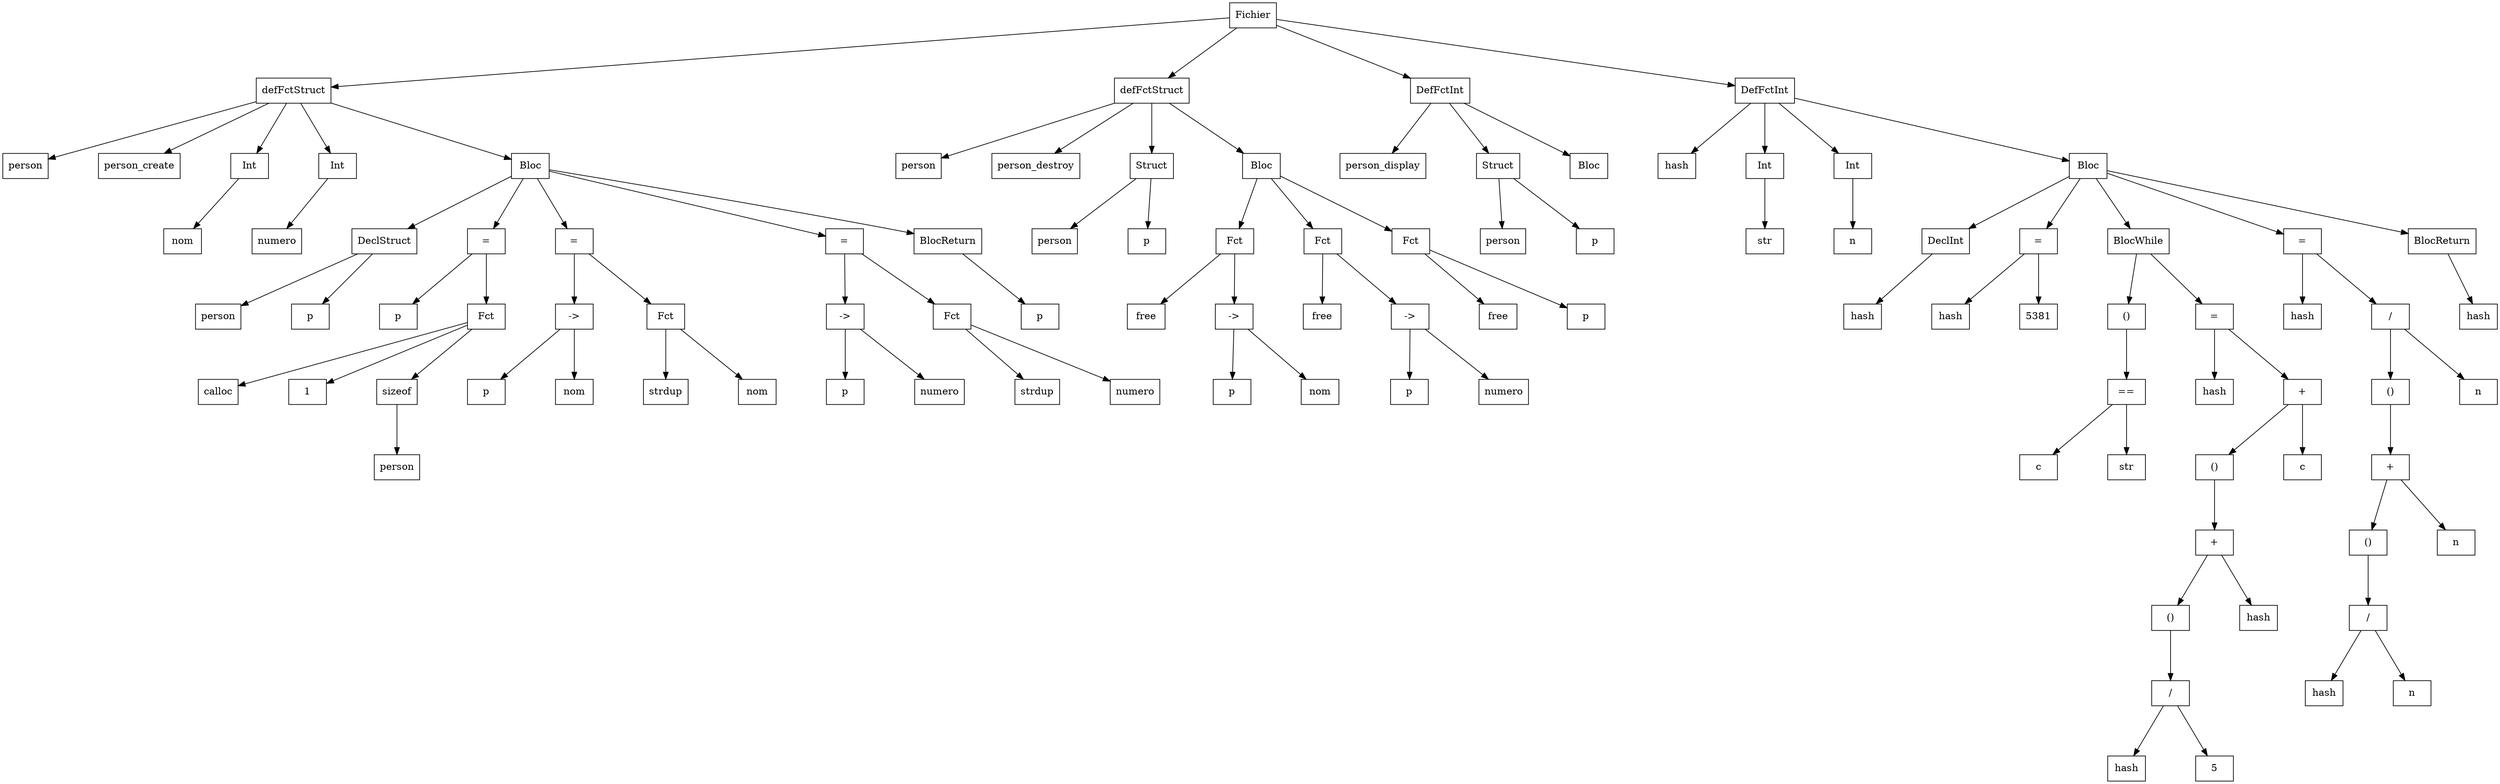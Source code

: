 digraph "ast"{

	nodesep=1;
	ranksep=1;

	N0 [label="Fichier", shape="box"];
	N1 [label="defFctStruct", shape="box"];
	N2 [label="person", shape="box"];
	N3 [label="person_create", shape="box"];
	N4 [label="Int", shape="box"];
	N5 [label="nom", shape="box"];
	N6 [label="Int", shape="box"];
	N7 [label="numero", shape="box"];
	N8 [label="Bloc", shape="box"];
	N9 [label="DeclStruct", shape="box"];
	N10 [label="person", shape="box"];
	N11 [label="p", shape="box"];
	N12 [label="=", shape="box"];
	N13 [label="p", shape="box"];
	N14 [label="Fct", shape="box"];
	N15 [label="calloc", shape="box"];
	N16 [label="1", shape="box"];
	N17 [label="sizeof", shape="box"];
	N18 [label="person", shape="box"];
	N19 [label="=", shape="box"];
	N20 [label="->", shape="box"];
	N21 [label="p", shape="box"];
	N22 [label="nom", shape="box"];
	N23 [label="Fct", shape="box"];
	N24 [label="strdup", shape="box"];
	N25 [label="nom", shape="box"];
	N26 [label="=", shape="box"];
	N27 [label="->", shape="box"];
	N28 [label="p", shape="box"];
	N29 [label="numero", shape="box"];
	N30 [label="Fct", shape="box"];
	N31 [label="strdup", shape="box"];
	N32 [label="numero", shape="box"];
	N33 [label="BlocReturn", shape="box"];
	N34 [label="p", shape="box"];
	N35 [label="defFctStruct", shape="box"];
	N36 [label="person", shape="box"];
	N37 [label="person_destroy", shape="box"];
	N38 [label="Struct", shape="box"];
	N39 [label="person", shape="box"];
	N40 [label="p", shape="box"];
	N41 [label="Bloc", shape="box"];
	N42 [label="Fct", shape="box"];
	N43 [label="free", shape="box"];
	N44 [label="->", shape="box"];
	N45 [label="p", shape="box"];
	N46 [label="nom", shape="box"];
	N47 [label="Fct", shape="box"];
	N48 [label="free", shape="box"];
	N49 [label="->", shape="box"];
	N50 [label="p", shape="box"];
	N51 [label="numero", shape="box"];
	N52 [label="Fct", shape="box"];
	N53 [label="free", shape="box"];
	N54 [label="p", shape="box"];
	N55 [label="DefFctInt", shape="box"];
	N56 [label="person_display", shape="box"];
	N57 [label="Struct", shape="box"];
	N58 [label="person", shape="box"];
	N59 [label="p", shape="box"];
	N60 [label="Bloc", shape="box"];
	N61 [label="DefFctInt", shape="box"];
	N62 [label="hash", shape="box"];
	N63 [label="Int", shape="box"];
	N64 [label="str", shape="box"];
	N65 [label="Int", shape="box"];
	N66 [label="n", shape="box"];
	N67 [label="Bloc", shape="box"];
	N68 [label="DeclInt", shape="box"];
	N69 [label="hash", shape="box"];
	N70 [label="=", shape="box"];
	N71 [label="hash", shape="box"];
	N72 [label="5381", shape="box"];
	N73 [label="BlocWhile", shape="box"];
	N74 [label="()", shape="box"];
	N75 [label="==", shape="box"];
	N76 [label="c", shape="box"];
	N77 [label="str", shape="box"];
	N78 [label="=", shape="box"];
	N79 [label="hash", shape="box"];
	N80 [label="+", shape="box"];
	N81 [label="()", shape="box"];
	N82 [label="+", shape="box"];
	N83 [label="()", shape="box"];
	N84 [label="/", shape="box"];
	N85 [label="hash", shape="box"];
	N86 [label="5", shape="box"];
	N87 [label="hash", shape="box"];
	N88 [label="c", shape="box"];
	N89 [label="=", shape="box"];
	N90 [label="hash", shape="box"];
	N91 [label="/", shape="box"];
	N92 [label="()", shape="box"];
	N93 [label="+", shape="box"];
	N94 [label="()", shape="box"];
	N95 [label="/", shape="box"];
	N96 [label="hash", shape="box"];
	N97 [label="n", shape="box"];
	N98 [label="n", shape="box"];
	N99 [label="n", shape="box"];
	N100 [label="BlocReturn", shape="box"];
	N101 [label="hash", shape="box"];

	N1 -> N2; 
	N1 -> N3; 
	N4 -> N5; 
	N1 -> N4; 
	N6 -> N7; 
	N1 -> N6; 
	N9 -> N10; 
	N9 -> N11; 
	N8 -> N9; 
	N12 -> N13; 
	N14 -> N15; 
	N14 -> N16; 
	N17 -> N18; 
	N14 -> N17; 
	N12 -> N14; 
	N8 -> N12; 
	N20 -> N21; 
	N20 -> N22; 
	N19 -> N20; 
	N23 -> N24; 
	N23 -> N25; 
	N19 -> N23; 
	N8 -> N19; 
	N27 -> N28; 
	N27 -> N29; 
	N26 -> N27; 
	N30 -> N31; 
	N30 -> N32; 
	N26 -> N30; 
	N8 -> N26; 
	N33 -> N34; 
	N8 -> N33; 
	N1 -> N8; 
	N0 -> N1; 
	N35 -> N36; 
	N35 -> N37; 
	N38 -> N39; 
	N38 -> N40; 
	N35 -> N38; 
	N42 -> N43; 
	N44 -> N45; 
	N44 -> N46; 
	N42 -> N44; 
	N41 -> N42; 
	N47 -> N48; 
	N49 -> N50; 
	N49 -> N51; 
	N47 -> N49; 
	N41 -> N47; 
	N52 -> N53; 
	N52 -> N54; 
	N41 -> N52; 
	N35 -> N41; 
	N0 -> N35; 
	N55 -> N56; 
	N57 -> N58; 
	N57 -> N59; 
	N55 -> N57; 
	N55 -> N60; 
	N0 -> N55; 
	N61 -> N62; 
	N63 -> N64; 
	N61 -> N63; 
	N65 -> N66; 
	N61 -> N65; 
	N68 -> N69; 
	N67 -> N68; 
	N70 -> N71; 
	N70 -> N72; 
	N67 -> N70; 
	N75 -> N76; 
	N75 -> N77; 
	N74 -> N75; 
	N73 -> N74; 
	N78 -> N79; 
	N84 -> N85; 
	N84 -> N86; 
	N83 -> N84; 
	N82 -> N83; 
	N82 -> N87; 
	N81 -> N82; 
	N80 -> N81; 
	N80 -> N88; 
	N78 -> N80; 
	N73 -> N78; 
	N67 -> N73; 
	N89 -> N90; 
	N95 -> N96; 
	N95 -> N97; 
	N94 -> N95; 
	N93 -> N94; 
	N93 -> N98; 
	N92 -> N93; 
	N91 -> N92; 
	N91 -> N99; 
	N89 -> N91; 
	N67 -> N89; 
	N100 -> N101; 
	N67 -> N100; 
	N61 -> N67; 
	N0 -> N61; 
}
